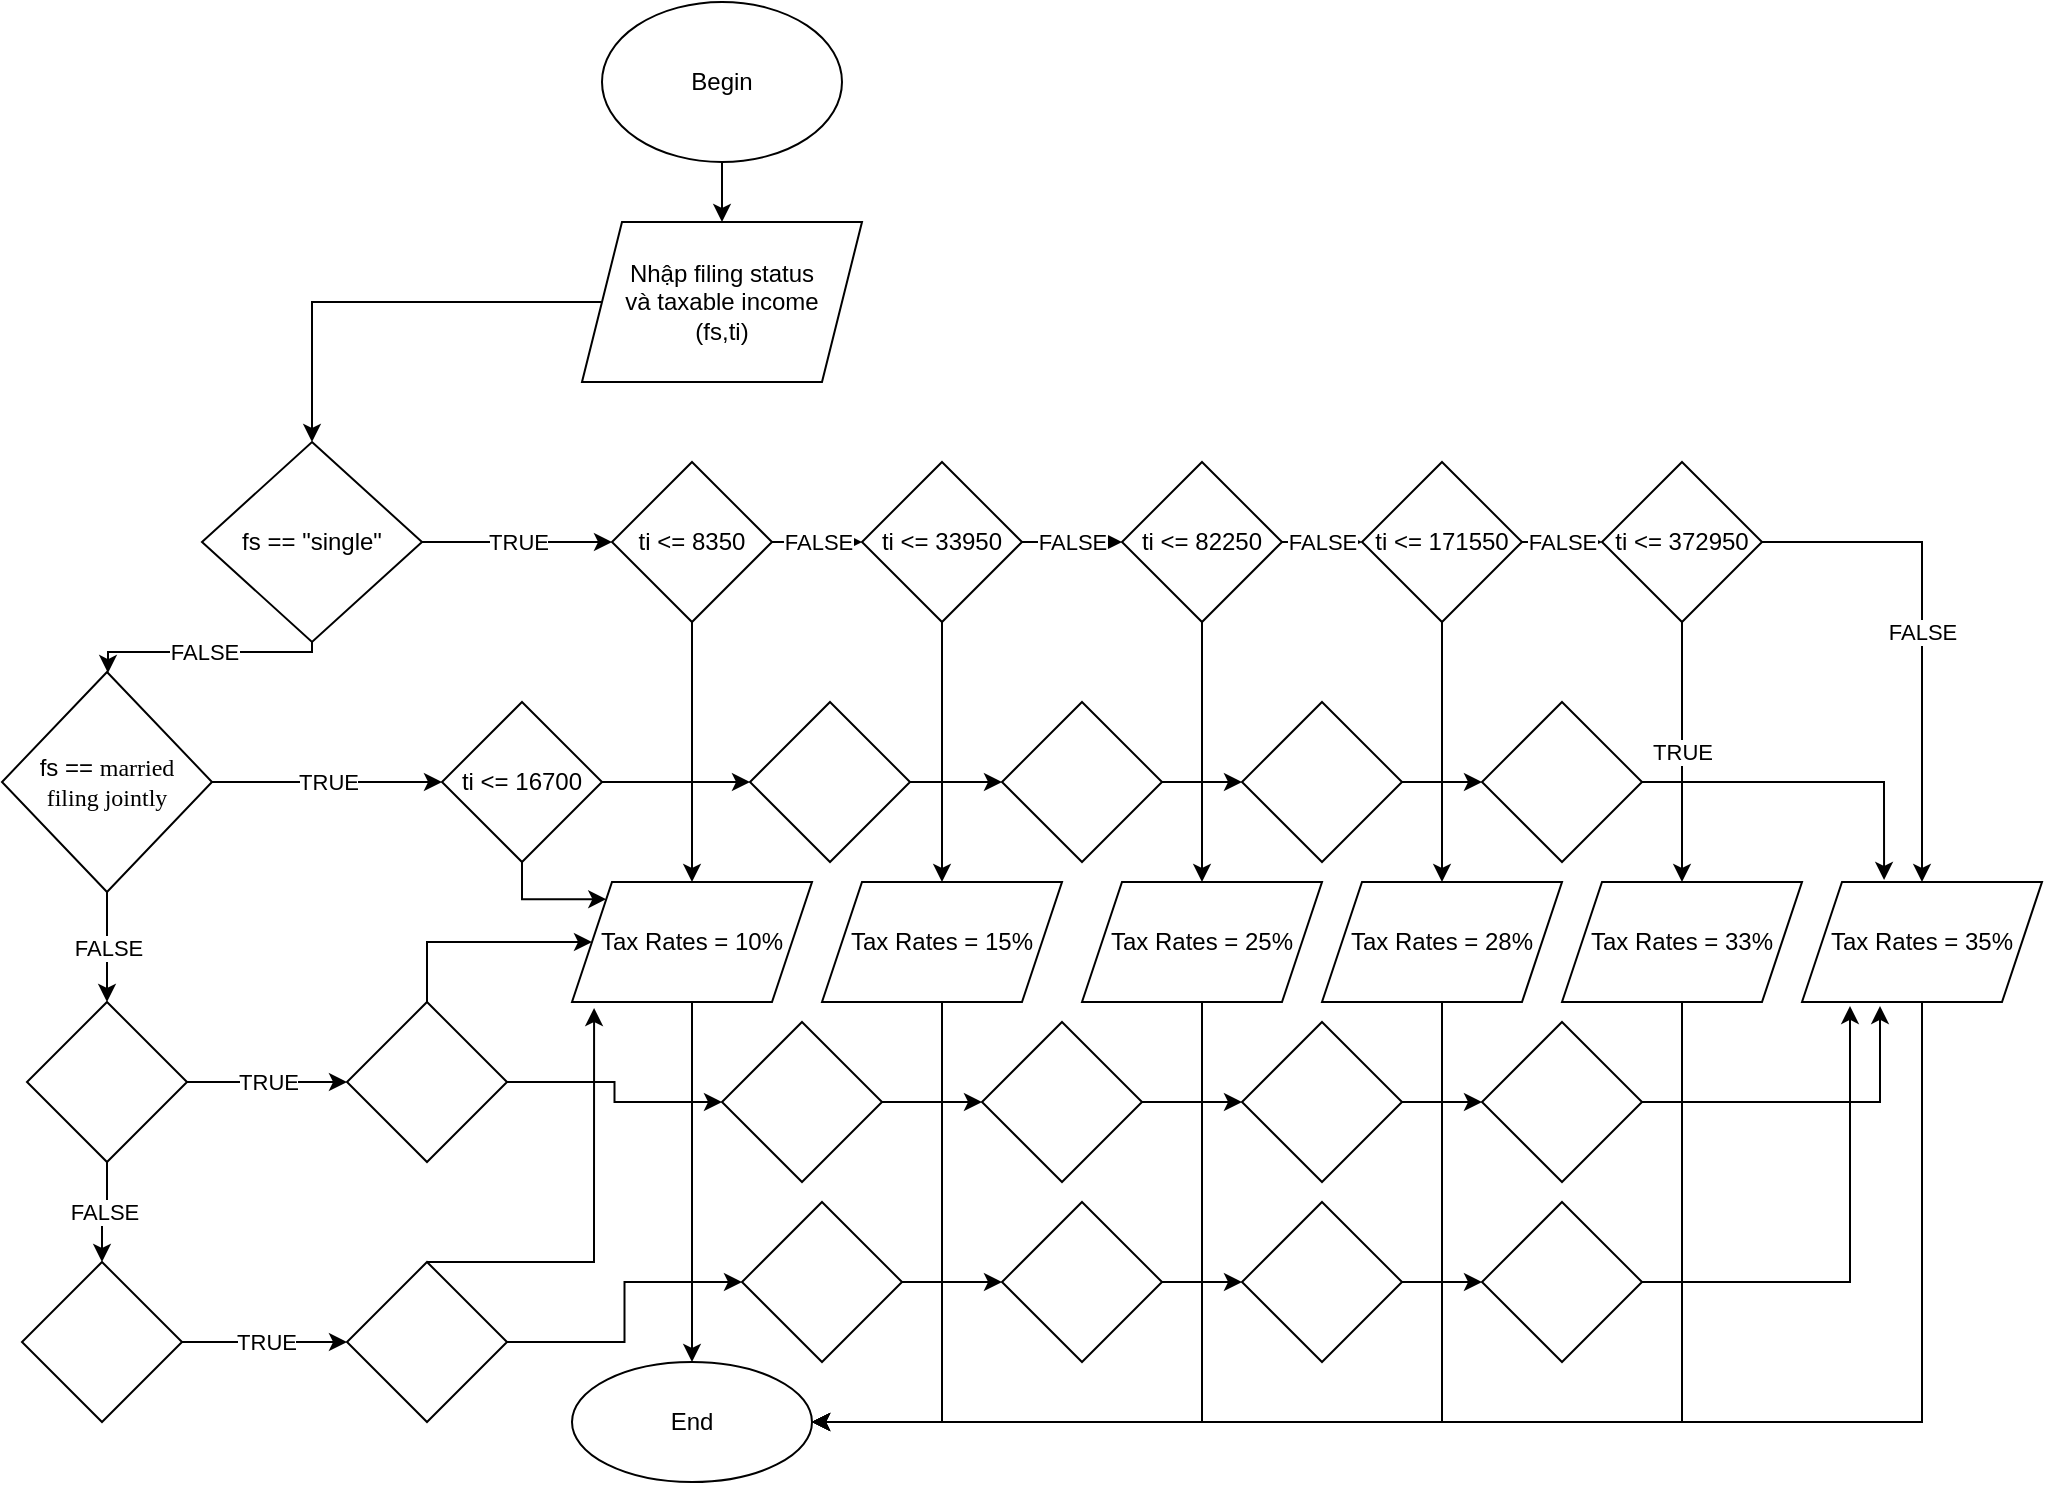 <mxfile version="15.2.7" type="github">
  <diagram id="lS9gEuEYb2Qw7tAvBpl1" name="Page-1">
    <mxGraphModel dx="1372" dy="794" grid="1" gridSize="10" guides="1" tooltips="1" connect="1" arrows="1" fold="1" page="1" pageScale="1" pageWidth="827" pageHeight="1169" math="0" shadow="0">
      <root>
        <mxCell id="0" />
        <mxCell id="1" parent="0" />
        <mxCell id="4QljDFxPX6gw_J1ZpyLn-2" value="" style="edgeStyle=orthogonalEdgeStyle;rounded=0;orthogonalLoop=1;jettySize=auto;html=1;" edge="1" parent="1" source="pV3M_QZJWwmFhSBJMzRY-1" target="4QljDFxPX6gw_J1ZpyLn-1">
          <mxGeometry relative="1" as="geometry" />
        </mxCell>
        <mxCell id="pV3M_QZJWwmFhSBJMzRY-1" value="Begin" style="ellipse;whiteSpace=wrap;html=1;" parent="1" vertex="1">
          <mxGeometry x="340" y="40" width="120" height="80" as="geometry" />
        </mxCell>
        <mxCell id="pV3M_QZJWwmFhSBJMzRY-20" value="&lt;span&gt;End&lt;/span&gt;" style="ellipse;whiteSpace=wrap;html=1;" parent="1" vertex="1">
          <mxGeometry x="325" y="720" width="120" height="60" as="geometry" />
        </mxCell>
        <mxCell id="4QljDFxPX6gw_J1ZpyLn-4" value="" style="edgeStyle=orthogonalEdgeStyle;rounded=0;orthogonalLoop=1;jettySize=auto;html=1;" edge="1" parent="1" source="4QljDFxPX6gw_J1ZpyLn-1" target="4QljDFxPX6gw_J1ZpyLn-3">
          <mxGeometry relative="1" as="geometry" />
        </mxCell>
        <mxCell id="4QljDFxPX6gw_J1ZpyLn-1" value="Nhập filing status&lt;br&gt;và taxable income&lt;br&gt;(fs,ti)" style="shape=parallelogram;perimeter=parallelogramPerimeter;whiteSpace=wrap;html=1;fixedSize=1;" vertex="1" parent="1">
          <mxGeometry x="330" y="150" width="140" height="80" as="geometry" />
        </mxCell>
        <mxCell id="4QljDFxPX6gw_J1ZpyLn-6" value="FALSE" style="edgeStyle=orthogonalEdgeStyle;rounded=0;orthogonalLoop=1;jettySize=auto;html=1;" edge="1" parent="1" source="4QljDFxPX6gw_J1ZpyLn-3" target="4QljDFxPX6gw_J1ZpyLn-5">
          <mxGeometry relative="1" as="geometry">
            <Array as="points">
              <mxPoint x="195" y="365" />
              <mxPoint x="93" y="365" />
            </Array>
          </mxGeometry>
        </mxCell>
        <mxCell id="4QljDFxPX6gw_J1ZpyLn-12" value="TRUE" style="edgeStyle=orthogonalEdgeStyle;rounded=0;orthogonalLoop=1;jettySize=auto;html=1;" edge="1" parent="1" source="4QljDFxPX6gw_J1ZpyLn-3" target="4QljDFxPX6gw_J1ZpyLn-11">
          <mxGeometry relative="1" as="geometry" />
        </mxCell>
        <mxCell id="4QljDFxPX6gw_J1ZpyLn-3" value="fs == &quot;single&quot;" style="rhombus;whiteSpace=wrap;html=1;" vertex="1" parent="1">
          <mxGeometry x="140" y="260" width="110" height="100" as="geometry" />
        </mxCell>
        <mxCell id="4QljDFxPX6gw_J1ZpyLn-8" value="FALSE" style="edgeStyle=orthogonalEdgeStyle;rounded=0;orthogonalLoop=1;jettySize=auto;html=1;" edge="1" parent="1" source="4QljDFxPX6gw_J1ZpyLn-5" target="4QljDFxPX6gw_J1ZpyLn-7">
          <mxGeometry relative="1" as="geometry" />
        </mxCell>
        <mxCell id="4QljDFxPX6gw_J1ZpyLn-52" value="TRUE" style="edgeStyle=orthogonalEdgeStyle;rounded=0;orthogonalLoop=1;jettySize=auto;html=1;" edge="1" parent="1" source="4QljDFxPX6gw_J1ZpyLn-5" target="4QljDFxPX6gw_J1ZpyLn-51">
          <mxGeometry relative="1" as="geometry" />
        </mxCell>
        <mxCell id="4QljDFxPX6gw_J1ZpyLn-5" value="&lt;font style=&quot;font-size: 12px&quot;&gt;fs ==&amp;nbsp;&lt;span style=&quot;font-family: &amp;#34;times new roman&amp;#34;&quot;&gt;married&lt;br&gt;filing jointly&lt;/span&gt;&lt;/font&gt;" style="rhombus;whiteSpace=wrap;html=1;" vertex="1" parent="1">
          <mxGeometry x="40" y="375" width="105" height="110" as="geometry" />
        </mxCell>
        <mxCell id="4QljDFxPX6gw_J1ZpyLn-10" value="FALSE" style="edgeStyle=orthogonalEdgeStyle;rounded=0;orthogonalLoop=1;jettySize=auto;html=1;" edge="1" parent="1" source="4QljDFxPX6gw_J1ZpyLn-7" target="4QljDFxPX6gw_J1ZpyLn-9">
          <mxGeometry relative="1" as="geometry" />
        </mxCell>
        <mxCell id="4QljDFxPX6gw_J1ZpyLn-66" value="TRUE" style="edgeStyle=orthogonalEdgeStyle;rounded=0;orthogonalLoop=1;jettySize=auto;html=1;" edge="1" parent="1" source="4QljDFxPX6gw_J1ZpyLn-7" target="4QljDFxPX6gw_J1ZpyLn-65">
          <mxGeometry relative="1" as="geometry" />
        </mxCell>
        <mxCell id="4QljDFxPX6gw_J1ZpyLn-7" value="" style="rhombus;whiteSpace=wrap;html=1;" vertex="1" parent="1">
          <mxGeometry x="52.5" y="540" width="80" height="80" as="geometry" />
        </mxCell>
        <mxCell id="4QljDFxPX6gw_J1ZpyLn-80" value="TRUE" style="edgeStyle=orthogonalEdgeStyle;rounded=0;orthogonalLoop=1;jettySize=auto;html=1;" edge="1" parent="1" source="4QljDFxPX6gw_J1ZpyLn-9" target="4QljDFxPX6gw_J1ZpyLn-79">
          <mxGeometry relative="1" as="geometry" />
        </mxCell>
        <mxCell id="4QljDFxPX6gw_J1ZpyLn-9" value="" style="rhombus;whiteSpace=wrap;html=1;" vertex="1" parent="1">
          <mxGeometry x="50" y="670" width="80" height="80" as="geometry" />
        </mxCell>
        <mxCell id="4QljDFxPX6gw_J1ZpyLn-14" value="FALSE" style="edgeStyle=orthogonalEdgeStyle;rounded=0;orthogonalLoop=1;jettySize=auto;html=1;" edge="1" parent="1" source="4QljDFxPX6gw_J1ZpyLn-11" target="4QljDFxPX6gw_J1ZpyLn-13">
          <mxGeometry relative="1" as="geometry" />
        </mxCell>
        <mxCell id="4QljDFxPX6gw_J1ZpyLn-41" value="" style="edgeStyle=orthogonalEdgeStyle;rounded=0;orthogonalLoop=1;jettySize=auto;html=1;" edge="1" parent="1" source="4QljDFxPX6gw_J1ZpyLn-11" target="4QljDFxPX6gw_J1ZpyLn-40">
          <mxGeometry relative="1" as="geometry" />
        </mxCell>
        <mxCell id="4QljDFxPX6gw_J1ZpyLn-11" value="ti &amp;lt;= 8350" style="rhombus;whiteSpace=wrap;html=1;" vertex="1" parent="1">
          <mxGeometry x="345" y="270" width="80" height="80" as="geometry" />
        </mxCell>
        <mxCell id="4QljDFxPX6gw_J1ZpyLn-16" value="FALSE" style="edgeStyle=orthogonalEdgeStyle;rounded=0;orthogonalLoop=1;jettySize=auto;html=1;" edge="1" parent="1" source="4QljDFxPX6gw_J1ZpyLn-13" target="4QljDFxPX6gw_J1ZpyLn-15">
          <mxGeometry relative="1" as="geometry" />
        </mxCell>
        <mxCell id="4QljDFxPX6gw_J1ZpyLn-39" value="" style="edgeStyle=orthogonalEdgeStyle;rounded=0;orthogonalLoop=1;jettySize=auto;html=1;" edge="1" parent="1" source="4QljDFxPX6gw_J1ZpyLn-13" target="4QljDFxPX6gw_J1ZpyLn-38">
          <mxGeometry relative="1" as="geometry" />
        </mxCell>
        <mxCell id="4QljDFxPX6gw_J1ZpyLn-13" value="ti &amp;lt;= 33950" style="rhombus;whiteSpace=wrap;html=1;" vertex="1" parent="1">
          <mxGeometry x="470" y="270" width="80" height="80" as="geometry" />
        </mxCell>
        <mxCell id="4QljDFxPX6gw_J1ZpyLn-18" value="FALSE" style="edgeStyle=orthogonalEdgeStyle;rounded=0;orthogonalLoop=1;jettySize=auto;html=1;" edge="1" parent="1" source="4QljDFxPX6gw_J1ZpyLn-15" target="4QljDFxPX6gw_J1ZpyLn-17">
          <mxGeometry relative="1" as="geometry" />
        </mxCell>
        <mxCell id="4QljDFxPX6gw_J1ZpyLn-37" value="" style="edgeStyle=orthogonalEdgeStyle;rounded=0;orthogonalLoop=1;jettySize=auto;html=1;" edge="1" parent="1" source="4QljDFxPX6gw_J1ZpyLn-15" target="4QljDFxPX6gw_J1ZpyLn-36">
          <mxGeometry relative="1" as="geometry" />
        </mxCell>
        <mxCell id="4QljDFxPX6gw_J1ZpyLn-15" value="ti &amp;lt;= 82250" style="rhombus;whiteSpace=wrap;html=1;" vertex="1" parent="1">
          <mxGeometry x="600" y="270" width="80" height="80" as="geometry" />
        </mxCell>
        <mxCell id="4QljDFxPX6gw_J1ZpyLn-20" value="FALSE" style="edgeStyle=orthogonalEdgeStyle;rounded=0;orthogonalLoop=1;jettySize=auto;html=1;" edge="1" parent="1" source="4QljDFxPX6gw_J1ZpyLn-17" target="4QljDFxPX6gw_J1ZpyLn-19">
          <mxGeometry relative="1" as="geometry" />
        </mxCell>
        <mxCell id="4QljDFxPX6gw_J1ZpyLn-35" value="" style="edgeStyle=orthogonalEdgeStyle;rounded=0;orthogonalLoop=1;jettySize=auto;html=1;" edge="1" parent="1" source="4QljDFxPX6gw_J1ZpyLn-17" target="4QljDFxPX6gw_J1ZpyLn-34">
          <mxGeometry relative="1" as="geometry" />
        </mxCell>
        <mxCell id="4QljDFxPX6gw_J1ZpyLn-17" value="ti &amp;lt;= 171550" style="rhombus;whiteSpace=wrap;html=1;" vertex="1" parent="1">
          <mxGeometry x="720" y="270" width="80" height="80" as="geometry" />
        </mxCell>
        <mxCell id="4QljDFxPX6gw_J1ZpyLn-29" value="FALSE" style="edgeStyle=orthogonalEdgeStyle;rounded=0;orthogonalLoop=1;jettySize=auto;html=1;" edge="1" parent="1" source="4QljDFxPX6gw_J1ZpyLn-19" target="4QljDFxPX6gw_J1ZpyLn-28">
          <mxGeometry relative="1" as="geometry" />
        </mxCell>
        <mxCell id="4QljDFxPX6gw_J1ZpyLn-32" value="TRUE" style="edgeStyle=orthogonalEdgeStyle;rounded=0;orthogonalLoop=1;jettySize=auto;html=1;" edge="1" parent="1" source="4QljDFxPX6gw_J1ZpyLn-19" target="4QljDFxPX6gw_J1ZpyLn-31">
          <mxGeometry relative="1" as="geometry" />
        </mxCell>
        <mxCell id="4QljDFxPX6gw_J1ZpyLn-19" value="ti &amp;lt;= 372950" style="rhombus;whiteSpace=wrap;html=1;" vertex="1" parent="1">
          <mxGeometry x="840" y="270" width="80" height="80" as="geometry" />
        </mxCell>
        <mxCell id="4QljDFxPX6gw_J1ZpyLn-30" value="" style="edgeStyle=orthogonalEdgeStyle;rounded=0;orthogonalLoop=1;jettySize=auto;html=1;exitX=0.5;exitY=1;exitDx=0;exitDy=0;" edge="1" parent="1" source="4QljDFxPX6gw_J1ZpyLn-28" target="pV3M_QZJWwmFhSBJMzRY-20">
          <mxGeometry relative="1" as="geometry">
            <Array as="points">
              <mxPoint x="1000" y="750" />
            </Array>
          </mxGeometry>
        </mxCell>
        <mxCell id="4QljDFxPX6gw_J1ZpyLn-28" value="Tax Rates = 35%" style="shape=parallelogram;perimeter=parallelogramPerimeter;whiteSpace=wrap;html=1;fixedSize=1;" vertex="1" parent="1">
          <mxGeometry x="940" y="480" width="120" height="60" as="geometry" />
        </mxCell>
        <mxCell id="4QljDFxPX6gw_J1ZpyLn-33" value="" style="edgeStyle=orthogonalEdgeStyle;rounded=0;orthogonalLoop=1;jettySize=auto;html=1;" edge="1" parent="1" source="4QljDFxPX6gw_J1ZpyLn-31" target="pV3M_QZJWwmFhSBJMzRY-20">
          <mxGeometry relative="1" as="geometry">
            <Array as="points">
              <mxPoint x="880" y="750" />
            </Array>
          </mxGeometry>
        </mxCell>
        <mxCell id="4QljDFxPX6gw_J1ZpyLn-31" value="Tax Rates = 33%" style="shape=parallelogram;perimeter=parallelogramPerimeter;whiteSpace=wrap;html=1;fixedSize=1;" vertex="1" parent="1">
          <mxGeometry x="820" y="480" width="120" height="60" as="geometry" />
        </mxCell>
        <mxCell id="4QljDFxPX6gw_J1ZpyLn-42" value="" style="edgeStyle=orthogonalEdgeStyle;rounded=0;orthogonalLoop=1;jettySize=auto;html=1;" edge="1" parent="1" source="4QljDFxPX6gw_J1ZpyLn-34" target="pV3M_QZJWwmFhSBJMzRY-20">
          <mxGeometry relative="1" as="geometry">
            <Array as="points">
              <mxPoint x="760" y="750" />
            </Array>
          </mxGeometry>
        </mxCell>
        <mxCell id="4QljDFxPX6gw_J1ZpyLn-34" value="Tax Rates = 28%" style="shape=parallelogram;perimeter=parallelogramPerimeter;whiteSpace=wrap;html=1;fixedSize=1;" vertex="1" parent="1">
          <mxGeometry x="700" y="480" width="120" height="60" as="geometry" />
        </mxCell>
        <mxCell id="4QljDFxPX6gw_J1ZpyLn-43" value="" style="edgeStyle=orthogonalEdgeStyle;rounded=0;orthogonalLoop=1;jettySize=auto;html=1;" edge="1" parent="1" source="4QljDFxPX6gw_J1ZpyLn-36" target="pV3M_QZJWwmFhSBJMzRY-20">
          <mxGeometry relative="1" as="geometry">
            <Array as="points">
              <mxPoint x="640" y="750" />
            </Array>
          </mxGeometry>
        </mxCell>
        <mxCell id="4QljDFxPX6gw_J1ZpyLn-36" value="Tax Rates = 25%" style="shape=parallelogram;perimeter=parallelogramPerimeter;whiteSpace=wrap;html=1;fixedSize=1;" vertex="1" parent="1">
          <mxGeometry x="580" y="480" width="120" height="60" as="geometry" />
        </mxCell>
        <mxCell id="4QljDFxPX6gw_J1ZpyLn-44" value="" style="edgeStyle=orthogonalEdgeStyle;rounded=0;orthogonalLoop=1;jettySize=auto;html=1;" edge="1" parent="1" source="4QljDFxPX6gw_J1ZpyLn-38" target="pV3M_QZJWwmFhSBJMzRY-20">
          <mxGeometry relative="1" as="geometry">
            <Array as="points">
              <mxPoint x="510" y="750" />
            </Array>
          </mxGeometry>
        </mxCell>
        <mxCell id="4QljDFxPX6gw_J1ZpyLn-38" value="Tax Rates = 15%" style="shape=parallelogram;perimeter=parallelogramPerimeter;whiteSpace=wrap;html=1;fixedSize=1;" vertex="1" parent="1">
          <mxGeometry x="450" y="480" width="120" height="60" as="geometry" />
        </mxCell>
        <mxCell id="4QljDFxPX6gw_J1ZpyLn-46" value="" style="edgeStyle=orthogonalEdgeStyle;rounded=0;orthogonalLoop=1;jettySize=auto;html=1;" edge="1" parent="1" source="4QljDFxPX6gw_J1ZpyLn-40" target="pV3M_QZJWwmFhSBJMzRY-20">
          <mxGeometry relative="1" as="geometry" />
        </mxCell>
        <mxCell id="4QljDFxPX6gw_J1ZpyLn-40" value="Tax Rates = 10%" style="shape=parallelogram;perimeter=parallelogramPerimeter;whiteSpace=wrap;html=1;fixedSize=1;" vertex="1" parent="1">
          <mxGeometry x="325" y="480" width="120" height="60" as="geometry" />
        </mxCell>
        <mxCell id="4QljDFxPX6gw_J1ZpyLn-54" value="" style="edgeStyle=orthogonalEdgeStyle;rounded=0;orthogonalLoop=1;jettySize=auto;html=1;" edge="1" parent="1" source="4QljDFxPX6gw_J1ZpyLn-51" target="4QljDFxPX6gw_J1ZpyLn-53">
          <mxGeometry relative="1" as="geometry">
            <Array as="points">
              <mxPoint x="380" y="430" />
              <mxPoint x="380" y="430" />
            </Array>
          </mxGeometry>
        </mxCell>
        <mxCell id="4QljDFxPX6gw_J1ZpyLn-95" style="edgeStyle=orthogonalEdgeStyle;rounded=0;orthogonalLoop=1;jettySize=auto;html=1;entryX=0;entryY=0;entryDx=0;entryDy=0;" edge="1" parent="1" source="4QljDFxPX6gw_J1ZpyLn-51" target="4QljDFxPX6gw_J1ZpyLn-40">
          <mxGeometry relative="1" as="geometry">
            <Array as="points">
              <mxPoint x="300" y="489" />
            </Array>
          </mxGeometry>
        </mxCell>
        <mxCell id="4QljDFxPX6gw_J1ZpyLn-51" value="ti &amp;lt;= 16700" style="rhombus;whiteSpace=wrap;html=1;" vertex="1" parent="1">
          <mxGeometry x="260" y="390" width="80" height="80" as="geometry" />
        </mxCell>
        <mxCell id="4QljDFxPX6gw_J1ZpyLn-56" value="" style="edgeStyle=orthogonalEdgeStyle;rounded=0;orthogonalLoop=1;jettySize=auto;html=1;" edge="1" parent="1" source="4QljDFxPX6gw_J1ZpyLn-53" target="4QljDFxPX6gw_J1ZpyLn-55">
          <mxGeometry relative="1" as="geometry" />
        </mxCell>
        <mxCell id="4QljDFxPX6gw_J1ZpyLn-53" value="" style="rhombus;whiteSpace=wrap;html=1;" vertex="1" parent="1">
          <mxGeometry x="414" y="390" width="80" height="80" as="geometry" />
        </mxCell>
        <mxCell id="4QljDFxPX6gw_J1ZpyLn-58" value="" style="edgeStyle=orthogonalEdgeStyle;rounded=0;orthogonalLoop=1;jettySize=auto;html=1;" edge="1" parent="1" source="4QljDFxPX6gw_J1ZpyLn-55" target="4QljDFxPX6gw_J1ZpyLn-57">
          <mxGeometry relative="1" as="geometry" />
        </mxCell>
        <mxCell id="4QljDFxPX6gw_J1ZpyLn-55" value="" style="rhombus;whiteSpace=wrap;html=1;" vertex="1" parent="1">
          <mxGeometry x="540" y="390" width="80" height="80" as="geometry" />
        </mxCell>
        <mxCell id="4QljDFxPX6gw_J1ZpyLn-60" value="" style="edgeStyle=orthogonalEdgeStyle;rounded=0;orthogonalLoop=1;jettySize=auto;html=1;" edge="1" parent="1" source="4QljDFxPX6gw_J1ZpyLn-57" target="4QljDFxPX6gw_J1ZpyLn-59">
          <mxGeometry relative="1" as="geometry" />
        </mxCell>
        <mxCell id="4QljDFxPX6gw_J1ZpyLn-57" value="" style="rhombus;whiteSpace=wrap;html=1;" vertex="1" parent="1">
          <mxGeometry x="660" y="390" width="80" height="80" as="geometry" />
        </mxCell>
        <mxCell id="4QljDFxPX6gw_J1ZpyLn-78" style="edgeStyle=orthogonalEdgeStyle;rounded=0;orthogonalLoop=1;jettySize=auto;html=1;entryX=0.342;entryY=-0.017;entryDx=0;entryDy=0;entryPerimeter=0;" edge="1" parent="1" source="4QljDFxPX6gw_J1ZpyLn-59" target="4QljDFxPX6gw_J1ZpyLn-28">
          <mxGeometry relative="1" as="geometry" />
        </mxCell>
        <mxCell id="4QljDFxPX6gw_J1ZpyLn-59" value="" style="rhombus;whiteSpace=wrap;html=1;" vertex="1" parent="1">
          <mxGeometry x="780" y="390" width="80" height="80" as="geometry" />
        </mxCell>
        <mxCell id="4QljDFxPX6gw_J1ZpyLn-68" value="" style="edgeStyle=orthogonalEdgeStyle;rounded=0;orthogonalLoop=1;jettySize=auto;html=1;" edge="1" parent="1" source="4QljDFxPX6gw_J1ZpyLn-65" target="4QljDFxPX6gw_J1ZpyLn-67">
          <mxGeometry relative="1" as="geometry" />
        </mxCell>
        <mxCell id="4QljDFxPX6gw_J1ZpyLn-93" style="edgeStyle=orthogonalEdgeStyle;rounded=0;orthogonalLoop=1;jettySize=auto;html=1;entryX=0;entryY=0.5;entryDx=0;entryDy=0;" edge="1" parent="1" source="4QljDFxPX6gw_J1ZpyLn-65" target="4QljDFxPX6gw_J1ZpyLn-40">
          <mxGeometry relative="1" as="geometry">
            <Array as="points">
              <mxPoint x="253" y="510" />
            </Array>
          </mxGeometry>
        </mxCell>
        <mxCell id="4QljDFxPX6gw_J1ZpyLn-65" value="" style="rhombus;whiteSpace=wrap;html=1;" vertex="1" parent="1">
          <mxGeometry x="212.5" y="540" width="80" height="80" as="geometry" />
        </mxCell>
        <mxCell id="4QljDFxPX6gw_J1ZpyLn-70" value="" style="edgeStyle=orthogonalEdgeStyle;rounded=0;orthogonalLoop=1;jettySize=auto;html=1;" edge="1" parent="1" source="4QljDFxPX6gw_J1ZpyLn-67" target="4QljDFxPX6gw_J1ZpyLn-69">
          <mxGeometry relative="1" as="geometry" />
        </mxCell>
        <mxCell id="4QljDFxPX6gw_J1ZpyLn-67" value="" style="rhombus;whiteSpace=wrap;html=1;" vertex="1" parent="1">
          <mxGeometry x="400" y="550" width="80" height="80" as="geometry" />
        </mxCell>
        <mxCell id="4QljDFxPX6gw_J1ZpyLn-72" value="" style="edgeStyle=orthogonalEdgeStyle;rounded=0;orthogonalLoop=1;jettySize=auto;html=1;" edge="1" parent="1" source="4QljDFxPX6gw_J1ZpyLn-69" target="4QljDFxPX6gw_J1ZpyLn-71">
          <mxGeometry relative="1" as="geometry" />
        </mxCell>
        <mxCell id="4QljDFxPX6gw_J1ZpyLn-69" value="" style="rhombus;whiteSpace=wrap;html=1;" vertex="1" parent="1">
          <mxGeometry x="530" y="550" width="80" height="80" as="geometry" />
        </mxCell>
        <mxCell id="4QljDFxPX6gw_J1ZpyLn-74" value="" style="edgeStyle=orthogonalEdgeStyle;rounded=0;orthogonalLoop=1;jettySize=auto;html=1;" edge="1" parent="1" source="4QljDFxPX6gw_J1ZpyLn-71" target="4QljDFxPX6gw_J1ZpyLn-73">
          <mxGeometry relative="1" as="geometry" />
        </mxCell>
        <mxCell id="4QljDFxPX6gw_J1ZpyLn-71" value="" style="rhombus;whiteSpace=wrap;html=1;" vertex="1" parent="1">
          <mxGeometry x="660" y="550" width="80" height="80" as="geometry" />
        </mxCell>
        <mxCell id="4QljDFxPX6gw_J1ZpyLn-77" style="edgeStyle=orthogonalEdgeStyle;rounded=0;orthogonalLoop=1;jettySize=auto;html=1;entryX=0.325;entryY=1.033;entryDx=0;entryDy=0;entryPerimeter=0;" edge="1" parent="1" source="4QljDFxPX6gw_J1ZpyLn-73" target="4QljDFxPX6gw_J1ZpyLn-28">
          <mxGeometry relative="1" as="geometry" />
        </mxCell>
        <mxCell id="4QljDFxPX6gw_J1ZpyLn-73" value="" style="rhombus;whiteSpace=wrap;html=1;" vertex="1" parent="1">
          <mxGeometry x="780" y="550" width="80" height="80" as="geometry" />
        </mxCell>
        <mxCell id="4QljDFxPX6gw_J1ZpyLn-83" value="" style="edgeStyle=orthogonalEdgeStyle;rounded=0;orthogonalLoop=1;jettySize=auto;html=1;" edge="1" parent="1" source="4QljDFxPX6gw_J1ZpyLn-79" target="4QljDFxPX6gw_J1ZpyLn-82">
          <mxGeometry relative="1" as="geometry" />
        </mxCell>
        <mxCell id="4QljDFxPX6gw_J1ZpyLn-91" style="edgeStyle=orthogonalEdgeStyle;rounded=0;orthogonalLoop=1;jettySize=auto;html=1;entryX=0.092;entryY=1.05;entryDx=0;entryDy=0;entryPerimeter=0;" edge="1" parent="1" source="4QljDFxPX6gw_J1ZpyLn-79" target="4QljDFxPX6gw_J1ZpyLn-40">
          <mxGeometry relative="1" as="geometry">
            <Array as="points">
              <mxPoint x="336" y="670" />
            </Array>
          </mxGeometry>
        </mxCell>
        <mxCell id="4QljDFxPX6gw_J1ZpyLn-79" value="" style="rhombus;whiteSpace=wrap;html=1;" vertex="1" parent="1">
          <mxGeometry x="212.5" y="670" width="80" height="80" as="geometry" />
        </mxCell>
        <mxCell id="4QljDFxPX6gw_J1ZpyLn-85" value="" style="edgeStyle=orthogonalEdgeStyle;rounded=0;orthogonalLoop=1;jettySize=auto;html=1;" edge="1" parent="1" source="4QljDFxPX6gw_J1ZpyLn-82" target="4QljDFxPX6gw_J1ZpyLn-84">
          <mxGeometry relative="1" as="geometry" />
        </mxCell>
        <mxCell id="4QljDFxPX6gw_J1ZpyLn-82" value="" style="rhombus;whiteSpace=wrap;html=1;" vertex="1" parent="1">
          <mxGeometry x="410" y="640" width="80" height="80" as="geometry" />
        </mxCell>
        <mxCell id="4QljDFxPX6gw_J1ZpyLn-87" value="" style="edgeStyle=orthogonalEdgeStyle;rounded=0;orthogonalLoop=1;jettySize=auto;html=1;" edge="1" parent="1" source="4QljDFxPX6gw_J1ZpyLn-84" target="4QljDFxPX6gw_J1ZpyLn-86">
          <mxGeometry relative="1" as="geometry" />
        </mxCell>
        <mxCell id="4QljDFxPX6gw_J1ZpyLn-84" value="" style="rhombus;whiteSpace=wrap;html=1;" vertex="1" parent="1">
          <mxGeometry x="540" y="640" width="80" height="80" as="geometry" />
        </mxCell>
        <mxCell id="4QljDFxPX6gw_J1ZpyLn-89" value="" style="edgeStyle=orthogonalEdgeStyle;rounded=0;orthogonalLoop=1;jettySize=auto;html=1;" edge="1" parent="1" source="4QljDFxPX6gw_J1ZpyLn-86" target="4QljDFxPX6gw_J1ZpyLn-88">
          <mxGeometry relative="1" as="geometry" />
        </mxCell>
        <mxCell id="4QljDFxPX6gw_J1ZpyLn-86" value="" style="rhombus;whiteSpace=wrap;html=1;" vertex="1" parent="1">
          <mxGeometry x="660" y="640" width="80" height="80" as="geometry" />
        </mxCell>
        <mxCell id="4QljDFxPX6gw_J1ZpyLn-90" style="edgeStyle=orthogonalEdgeStyle;rounded=0;orthogonalLoop=1;jettySize=auto;html=1;entryX=0.2;entryY=1.033;entryDx=0;entryDy=0;entryPerimeter=0;" edge="1" parent="1" source="4QljDFxPX6gw_J1ZpyLn-88" target="4QljDFxPX6gw_J1ZpyLn-28">
          <mxGeometry relative="1" as="geometry" />
        </mxCell>
        <mxCell id="4QljDFxPX6gw_J1ZpyLn-88" value="" style="rhombus;whiteSpace=wrap;html=1;" vertex="1" parent="1">
          <mxGeometry x="780" y="640" width="80" height="80" as="geometry" />
        </mxCell>
      </root>
    </mxGraphModel>
  </diagram>
</mxfile>
